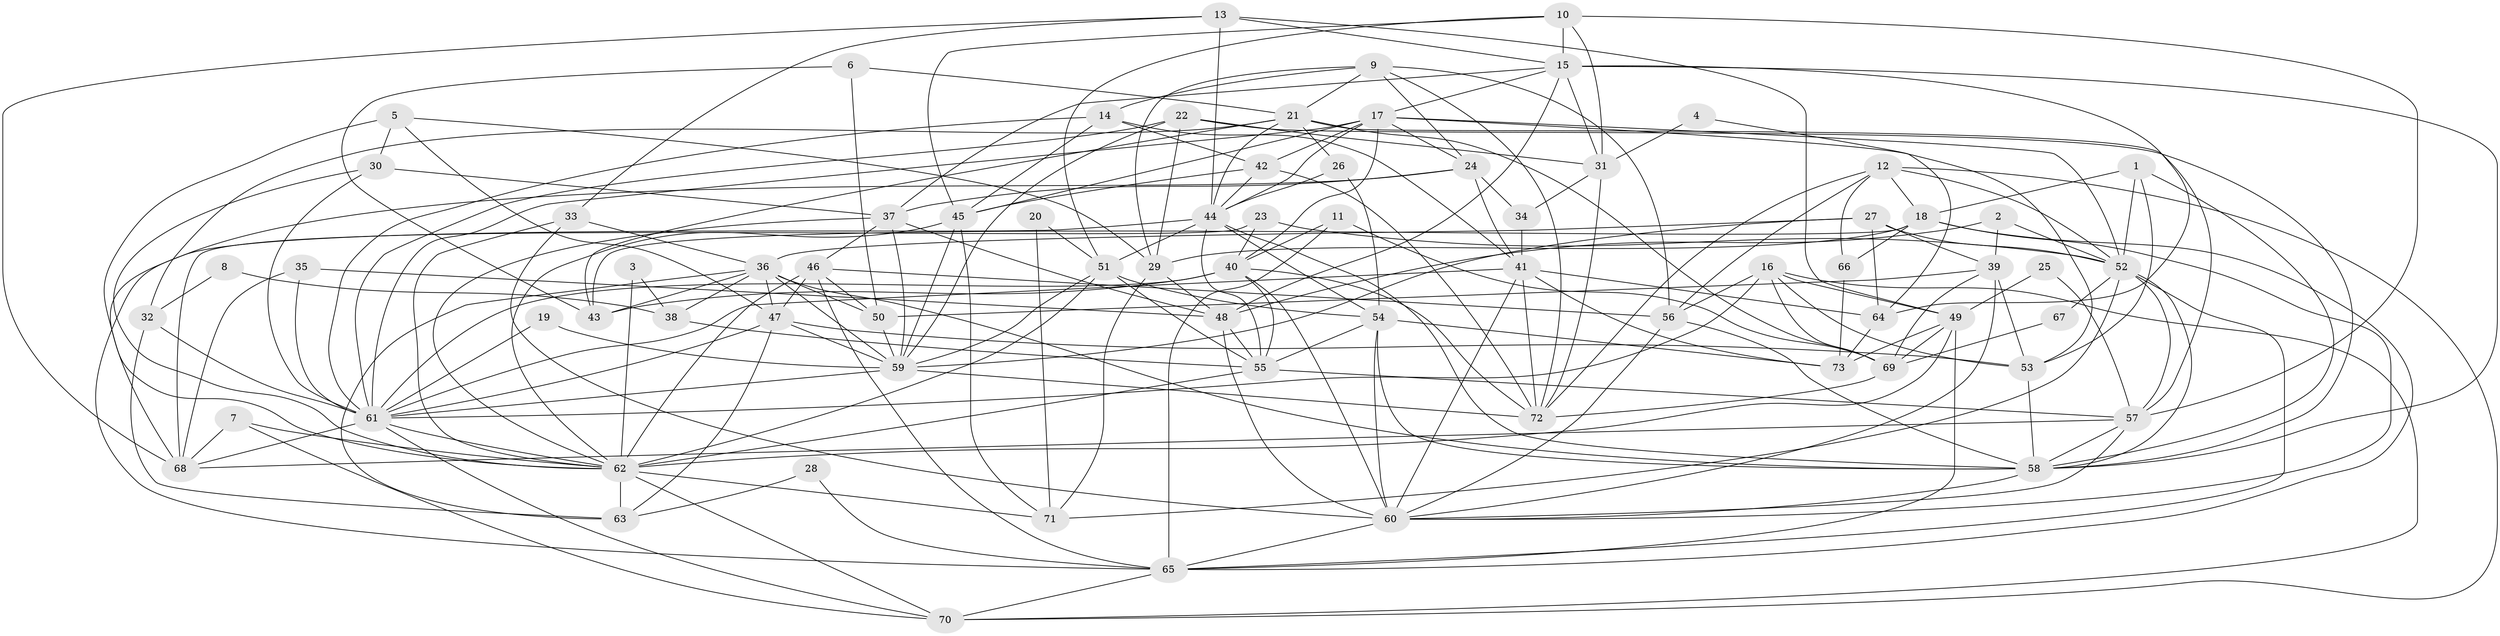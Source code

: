 // original degree distribution, {2: 0.14383561643835616, 4: 0.2671232876712329, 6: 0.0821917808219178, 5: 0.2054794520547945, 3: 0.2534246575342466, 7: 0.03424657534246575, 9: 0.0136986301369863}
// Generated by graph-tools (version 1.1) at 2025/26/03/09/25 03:26:13]
// undirected, 73 vertices, 215 edges
graph export_dot {
graph [start="1"]
  node [color=gray90,style=filled];
  1;
  2;
  3;
  4;
  5;
  6;
  7;
  8;
  9;
  10;
  11;
  12;
  13;
  14;
  15;
  16;
  17;
  18;
  19;
  20;
  21;
  22;
  23;
  24;
  25;
  26;
  27;
  28;
  29;
  30;
  31;
  32;
  33;
  34;
  35;
  36;
  37;
  38;
  39;
  40;
  41;
  42;
  43;
  44;
  45;
  46;
  47;
  48;
  49;
  50;
  51;
  52;
  53;
  54;
  55;
  56;
  57;
  58;
  59;
  60;
  61;
  62;
  63;
  64;
  65;
  66;
  67;
  68;
  69;
  70;
  71;
  72;
  73;
  1 -- 18 [weight=1.0];
  1 -- 52 [weight=1.0];
  1 -- 53 [weight=1.0];
  1 -- 58 [weight=1.0];
  2 -- 39 [weight=1.0];
  2 -- 48 [weight=1.0];
  2 -- 52 [weight=1.0];
  3 -- 38 [weight=1.0];
  3 -- 62 [weight=1.0];
  4 -- 31 [weight=1.0];
  4 -- 64 [weight=1.0];
  5 -- 29 [weight=1.0];
  5 -- 30 [weight=1.0];
  5 -- 47 [weight=1.0];
  5 -- 62 [weight=1.0];
  6 -- 21 [weight=1.0];
  6 -- 43 [weight=1.0];
  6 -- 50 [weight=1.0];
  7 -- 62 [weight=1.0];
  7 -- 68 [weight=1.0];
  7 -- 70 [weight=1.0];
  8 -- 32 [weight=2.0];
  8 -- 38 [weight=1.0];
  9 -- 14 [weight=1.0];
  9 -- 21 [weight=1.0];
  9 -- 24 [weight=1.0];
  9 -- 29 [weight=1.0];
  9 -- 56 [weight=1.0];
  9 -- 72 [weight=1.0];
  10 -- 15 [weight=1.0];
  10 -- 31 [weight=1.0];
  10 -- 45 [weight=1.0];
  10 -- 51 [weight=1.0];
  10 -- 57 [weight=1.0];
  11 -- 40 [weight=1.0];
  11 -- 65 [weight=1.0];
  11 -- 69 [weight=1.0];
  12 -- 18 [weight=1.0];
  12 -- 52 [weight=1.0];
  12 -- 56 [weight=1.0];
  12 -- 66 [weight=1.0];
  12 -- 70 [weight=1.0];
  12 -- 72 [weight=1.0];
  13 -- 15 [weight=1.0];
  13 -- 33 [weight=1.0];
  13 -- 44 [weight=1.0];
  13 -- 49 [weight=1.0];
  13 -- 68 [weight=1.0];
  14 -- 41 [weight=1.0];
  14 -- 42 [weight=1.0];
  14 -- 45 [weight=1.0];
  14 -- 61 [weight=1.0];
  15 -- 17 [weight=1.0];
  15 -- 31 [weight=1.0];
  15 -- 37 [weight=1.0];
  15 -- 48 [weight=1.0];
  15 -- 58 [weight=1.0];
  15 -- 64 [weight=1.0];
  16 -- 49 [weight=1.0];
  16 -- 53 [weight=1.0];
  16 -- 56 [weight=1.0];
  16 -- 61 [weight=1.0];
  16 -- 69 [weight=1.0];
  16 -- 70 [weight=1.0];
  17 -- 24 [weight=1.0];
  17 -- 40 [weight=1.0];
  17 -- 42 [weight=1.0];
  17 -- 44 [weight=1.0];
  17 -- 45 [weight=1.0];
  17 -- 52 [weight=1.0];
  17 -- 53 [weight=1.0];
  17 -- 61 [weight=1.0];
  18 -- 29 [weight=1.0];
  18 -- 43 [weight=1.0];
  18 -- 60 [weight=1.0];
  18 -- 65 [weight=1.0];
  18 -- 66 [weight=1.0];
  19 -- 59 [weight=1.0];
  19 -- 61 [weight=1.0];
  20 -- 51 [weight=1.0];
  20 -- 71 [weight=1.0];
  21 -- 26 [weight=1.0];
  21 -- 32 [weight=1.0];
  21 -- 43 [weight=1.0];
  21 -- 44 [weight=1.0];
  21 -- 57 [weight=1.0];
  21 -- 69 [weight=1.0];
  22 -- 29 [weight=1.0];
  22 -- 31 [weight=1.0];
  22 -- 58 [weight=1.0];
  22 -- 59 [weight=1.0];
  22 -- 61 [weight=1.0];
  23 -- 40 [weight=1.0];
  23 -- 52 [weight=1.0];
  23 -- 68 [weight=1.0];
  24 -- 34 [weight=1.0];
  24 -- 37 [weight=1.0];
  24 -- 41 [weight=1.0];
  24 -- 68 [weight=1.0];
  25 -- 49 [weight=1.0];
  25 -- 57 [weight=1.0];
  26 -- 44 [weight=1.0];
  26 -- 54 [weight=1.0];
  27 -- 36 [weight=1.0];
  27 -- 39 [weight=1.0];
  27 -- 52 [weight=1.0];
  27 -- 59 [weight=1.0];
  27 -- 64 [weight=1.0];
  28 -- 63 [weight=1.0];
  28 -- 65 [weight=1.0];
  29 -- 48 [weight=1.0];
  29 -- 71 [weight=1.0];
  30 -- 37 [weight=1.0];
  30 -- 61 [weight=1.0];
  30 -- 62 [weight=1.0];
  31 -- 34 [weight=1.0];
  31 -- 72 [weight=1.0];
  32 -- 61 [weight=1.0];
  32 -- 63 [weight=1.0];
  33 -- 36 [weight=1.0];
  33 -- 60 [weight=1.0];
  33 -- 62 [weight=1.0];
  34 -- 41 [weight=1.0];
  35 -- 48 [weight=1.0];
  35 -- 61 [weight=1.0];
  35 -- 68 [weight=1.0];
  36 -- 38 [weight=1.0];
  36 -- 43 [weight=1.0];
  36 -- 47 [weight=1.0];
  36 -- 50 [weight=1.0];
  36 -- 58 [weight=1.0];
  36 -- 59 [weight=2.0];
  36 -- 63 [weight=1.0];
  37 -- 46 [weight=1.0];
  37 -- 48 [weight=1.0];
  37 -- 59 [weight=1.0];
  37 -- 62 [weight=1.0];
  38 -- 55 [weight=1.0];
  39 -- 50 [weight=1.0];
  39 -- 53 [weight=1.0];
  39 -- 60 [weight=1.0];
  39 -- 69 [weight=1.0];
  40 -- 43 [weight=1.0];
  40 -- 55 [weight=1.0];
  40 -- 60 [weight=1.0];
  40 -- 61 [weight=1.0];
  40 -- 72 [weight=1.0];
  41 -- 60 [weight=1.0];
  41 -- 61 [weight=1.0];
  41 -- 64 [weight=1.0];
  41 -- 72 [weight=1.0];
  41 -- 73 [weight=1.0];
  42 -- 44 [weight=1.0];
  42 -- 45 [weight=1.0];
  42 -- 72 [weight=1.0];
  44 -- 51 [weight=1.0];
  44 -- 54 [weight=2.0];
  44 -- 55 [weight=1.0];
  44 -- 58 [weight=1.0];
  44 -- 65 [weight=1.0];
  45 -- 59 [weight=1.0];
  45 -- 62 [weight=1.0];
  45 -- 71 [weight=1.0];
  46 -- 47 [weight=1.0];
  46 -- 50 [weight=1.0];
  46 -- 56 [weight=1.0];
  46 -- 62 [weight=1.0];
  46 -- 65 [weight=1.0];
  47 -- 53 [weight=1.0];
  47 -- 59 [weight=1.0];
  47 -- 61 [weight=1.0];
  47 -- 63 [weight=1.0];
  48 -- 55 [weight=1.0];
  48 -- 60 [weight=1.0];
  49 -- 62 [weight=1.0];
  49 -- 65 [weight=1.0];
  49 -- 69 [weight=1.0];
  49 -- 73 [weight=1.0];
  50 -- 59 [weight=1.0];
  51 -- 54 [weight=1.0];
  51 -- 55 [weight=1.0];
  51 -- 59 [weight=1.0];
  51 -- 62 [weight=1.0];
  52 -- 57 [weight=1.0];
  52 -- 58 [weight=1.0];
  52 -- 65 [weight=1.0];
  52 -- 67 [weight=1.0];
  52 -- 71 [weight=1.0];
  53 -- 58 [weight=1.0];
  54 -- 55 [weight=1.0];
  54 -- 58 [weight=1.0];
  54 -- 60 [weight=1.0];
  54 -- 73 [weight=1.0];
  55 -- 57 [weight=1.0];
  55 -- 62 [weight=1.0];
  56 -- 58 [weight=1.0];
  56 -- 60 [weight=1.0];
  57 -- 58 [weight=1.0];
  57 -- 60 [weight=1.0];
  57 -- 68 [weight=1.0];
  58 -- 60 [weight=1.0];
  59 -- 61 [weight=1.0];
  59 -- 72 [weight=1.0];
  60 -- 65 [weight=1.0];
  61 -- 62 [weight=1.0];
  61 -- 68 [weight=1.0];
  61 -- 70 [weight=1.0];
  62 -- 63 [weight=1.0];
  62 -- 70 [weight=1.0];
  62 -- 71 [weight=1.0];
  64 -- 73 [weight=1.0];
  65 -- 70 [weight=1.0];
  66 -- 73 [weight=1.0];
  67 -- 69 [weight=1.0];
  69 -- 72 [weight=1.0];
}
